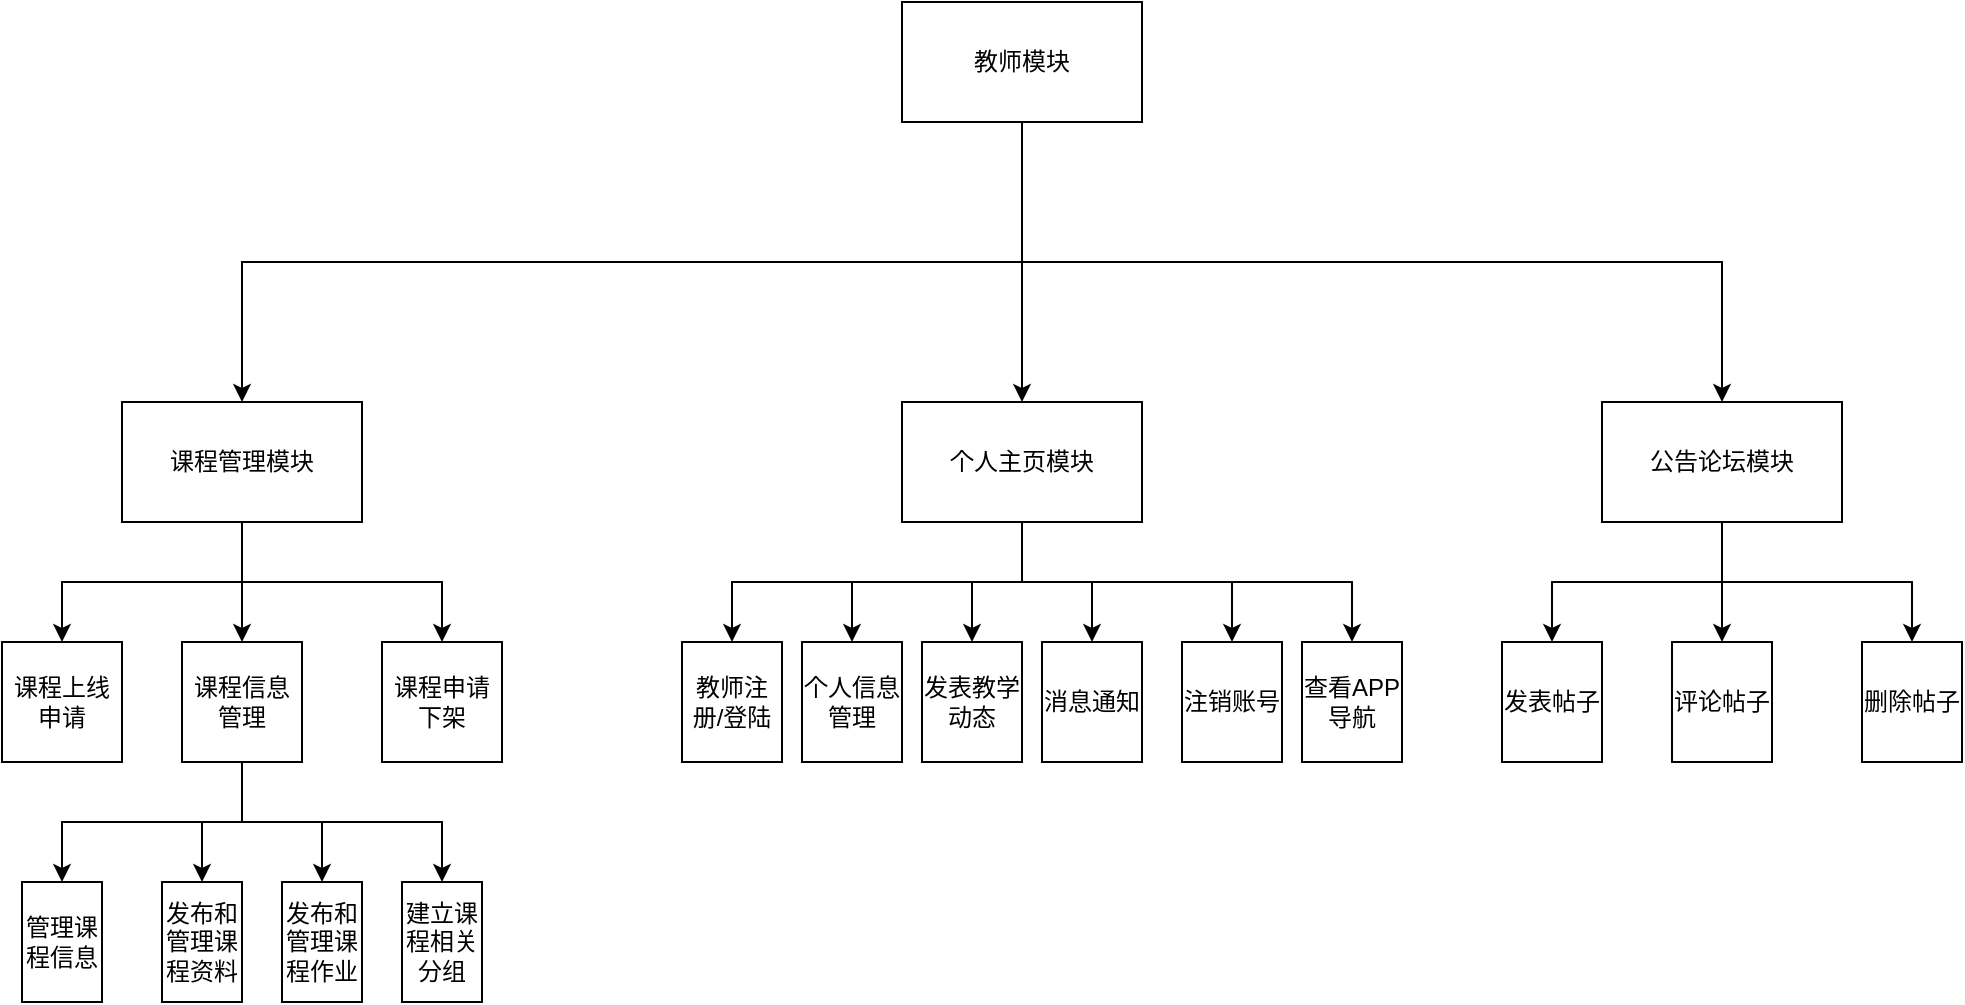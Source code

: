 <mxfile version="14.5.4" type="github">
  <diagram id="0zPlX9RAVJA1pPjD0E5a" name="Page-1">
    <mxGraphModel dx="2831" dy="1366" grid="1" gridSize="10" guides="1" tooltips="1" connect="1" arrows="1" fold="1" page="1" pageScale="1" pageWidth="827" pageHeight="1169" math="0" shadow="0">
      <root>
        <mxCell id="0" />
        <mxCell id="1" parent="0" />
        <mxCell id="On_WgqyoTD6OHEVV_2II-24" style="edgeStyle=orthogonalEdgeStyle;rounded=0;orthogonalLoop=1;jettySize=auto;html=1;exitX=0.5;exitY=1;exitDx=0;exitDy=0;entryX=0.5;entryY=0;entryDx=0;entryDy=0;" edge="1" parent="1" source="On_WgqyoTD6OHEVV_2II-1" target="On_WgqyoTD6OHEVV_2II-3">
          <mxGeometry relative="1" as="geometry">
            <mxPoint x="280" y="180" as="targetPoint" />
          </mxGeometry>
        </mxCell>
        <mxCell id="On_WgqyoTD6OHEVV_2II-25" style="edgeStyle=orthogonalEdgeStyle;rounded=0;orthogonalLoop=1;jettySize=auto;html=1;exitX=0.5;exitY=1;exitDx=0;exitDy=0;" edge="1" parent="1" source="On_WgqyoTD6OHEVV_2II-1" target="On_WgqyoTD6OHEVV_2II-2">
          <mxGeometry relative="1" as="geometry" />
        </mxCell>
        <mxCell id="On_WgqyoTD6OHEVV_2II-26" style="edgeStyle=orthogonalEdgeStyle;rounded=0;orthogonalLoop=1;jettySize=auto;html=1;exitX=0.5;exitY=1;exitDx=0;exitDy=0;entryX=0.5;entryY=0;entryDx=0;entryDy=0;" edge="1" parent="1" source="On_WgqyoTD6OHEVV_2II-1" target="On_WgqyoTD6OHEVV_2II-16">
          <mxGeometry relative="1" as="geometry" />
        </mxCell>
        <mxCell id="On_WgqyoTD6OHEVV_2II-1" value="教师模块" style="rounded=0;whiteSpace=wrap;html=1;" vertex="1" parent="1">
          <mxGeometry x="220" y="90" width="120" height="60" as="geometry" />
        </mxCell>
        <mxCell id="On_WgqyoTD6OHEVV_2II-33" style="edgeStyle=orthogonalEdgeStyle;rounded=0;orthogonalLoop=1;jettySize=auto;html=1;exitX=0.5;exitY=1;exitDx=0;exitDy=0;entryX=0.5;entryY=0;entryDx=0;entryDy=0;" edge="1" parent="1" source="On_WgqyoTD6OHEVV_2II-2" target="On_WgqyoTD6OHEVV_2II-12">
          <mxGeometry relative="1" as="geometry" />
        </mxCell>
        <mxCell id="On_WgqyoTD6OHEVV_2II-34" style="edgeStyle=orthogonalEdgeStyle;rounded=0;orthogonalLoop=1;jettySize=auto;html=1;exitX=0.5;exitY=1;exitDx=0;exitDy=0;entryX=0.5;entryY=0;entryDx=0;entryDy=0;" edge="1" parent="1" source="On_WgqyoTD6OHEVV_2II-2" target="On_WgqyoTD6OHEVV_2II-4">
          <mxGeometry relative="1" as="geometry" />
        </mxCell>
        <mxCell id="On_WgqyoTD6OHEVV_2II-35" style="edgeStyle=orthogonalEdgeStyle;rounded=0;orthogonalLoop=1;jettySize=auto;html=1;exitX=0.5;exitY=1;exitDx=0;exitDy=0;entryX=0.5;entryY=0;entryDx=0;entryDy=0;" edge="1" parent="1" source="On_WgqyoTD6OHEVV_2II-2" target="On_WgqyoTD6OHEVV_2II-13">
          <mxGeometry relative="1" as="geometry" />
        </mxCell>
        <mxCell id="On_WgqyoTD6OHEVV_2II-2" value="课程管理模块" style="rounded=0;whiteSpace=wrap;html=1;" vertex="1" parent="1">
          <mxGeometry x="-170" y="290" width="120" height="60" as="geometry" />
        </mxCell>
        <mxCell id="On_WgqyoTD6OHEVV_2II-27" style="edgeStyle=orthogonalEdgeStyle;rounded=0;orthogonalLoop=1;jettySize=auto;html=1;exitX=0.5;exitY=1;exitDx=0;exitDy=0;" edge="1" parent="1" source="On_WgqyoTD6OHEVV_2II-3" target="On_WgqyoTD6OHEVV_2II-5">
          <mxGeometry relative="1" as="geometry" />
        </mxCell>
        <mxCell id="On_WgqyoTD6OHEVV_2II-28" style="edgeStyle=orthogonalEdgeStyle;rounded=0;orthogonalLoop=1;jettySize=auto;html=1;exitX=0.5;exitY=1;exitDx=0;exitDy=0;" edge="1" parent="1" source="On_WgqyoTD6OHEVV_2II-3" target="On_WgqyoTD6OHEVV_2II-8">
          <mxGeometry relative="1" as="geometry" />
        </mxCell>
        <mxCell id="On_WgqyoTD6OHEVV_2II-29" style="edgeStyle=orthogonalEdgeStyle;rounded=0;orthogonalLoop=1;jettySize=auto;html=1;exitX=0.5;exitY=1;exitDx=0;exitDy=0;entryX=0.5;entryY=0;entryDx=0;entryDy=0;" edge="1" parent="1" source="On_WgqyoTD6OHEVV_2II-3" target="On_WgqyoTD6OHEVV_2II-9">
          <mxGeometry relative="1" as="geometry" />
        </mxCell>
        <mxCell id="On_WgqyoTD6OHEVV_2II-30" style="edgeStyle=orthogonalEdgeStyle;rounded=0;orthogonalLoop=1;jettySize=auto;html=1;exitX=0.5;exitY=1;exitDx=0;exitDy=0;entryX=0.5;entryY=0;entryDx=0;entryDy=0;" edge="1" parent="1" source="On_WgqyoTD6OHEVV_2II-3" target="On_WgqyoTD6OHEVV_2II-10">
          <mxGeometry relative="1" as="geometry" />
        </mxCell>
        <mxCell id="On_WgqyoTD6OHEVV_2II-31" style="edgeStyle=orthogonalEdgeStyle;rounded=0;orthogonalLoop=1;jettySize=auto;html=1;exitX=0.5;exitY=1;exitDx=0;exitDy=0;entryX=0.5;entryY=0;entryDx=0;entryDy=0;" edge="1" parent="1" source="On_WgqyoTD6OHEVV_2II-3" target="On_WgqyoTD6OHEVV_2II-7">
          <mxGeometry relative="1" as="geometry" />
        </mxCell>
        <mxCell id="On_WgqyoTD6OHEVV_2II-32" style="edgeStyle=orthogonalEdgeStyle;rounded=0;orthogonalLoop=1;jettySize=auto;html=1;exitX=0.5;exitY=1;exitDx=0;exitDy=0;entryX=0.5;entryY=0;entryDx=0;entryDy=0;" edge="1" parent="1" source="On_WgqyoTD6OHEVV_2II-3" target="On_WgqyoTD6OHEVV_2II-11">
          <mxGeometry relative="1" as="geometry" />
        </mxCell>
        <mxCell id="On_WgqyoTD6OHEVV_2II-3" value="个人主页模块" style="rounded=0;whiteSpace=wrap;html=1;" vertex="1" parent="1">
          <mxGeometry x="220" y="290" width="120" height="60" as="geometry" />
        </mxCell>
        <mxCell id="On_WgqyoTD6OHEVV_2II-4" value="课程上线申请" style="rounded=0;whiteSpace=wrap;html=1;" vertex="1" parent="1">
          <mxGeometry x="-230" y="410" width="60" height="60" as="geometry" />
        </mxCell>
        <mxCell id="On_WgqyoTD6OHEVV_2II-5" value="教师注册/登陆" style="rounded=0;whiteSpace=wrap;html=1;" vertex="1" parent="1">
          <mxGeometry x="110" y="410" width="50" height="60" as="geometry" />
        </mxCell>
        <mxCell id="On_WgqyoTD6OHEVV_2II-7" value="注销账号" style="rounded=0;whiteSpace=wrap;html=1;" vertex="1" parent="1">
          <mxGeometry x="360" y="410" width="50" height="60" as="geometry" />
        </mxCell>
        <mxCell id="On_WgqyoTD6OHEVV_2II-8" value="个人信息管理" style="rounded=0;whiteSpace=wrap;html=1;" vertex="1" parent="1">
          <mxGeometry x="170" y="410" width="50" height="60" as="geometry" />
        </mxCell>
        <mxCell id="On_WgqyoTD6OHEVV_2II-9" value="发表教学动态" style="rounded=0;whiteSpace=wrap;html=1;" vertex="1" parent="1">
          <mxGeometry x="230" y="410" width="50" height="60" as="geometry" />
        </mxCell>
        <mxCell id="On_WgqyoTD6OHEVV_2II-10" value="消息通知" style="rounded=0;whiteSpace=wrap;html=1;" vertex="1" parent="1">
          <mxGeometry x="290" y="410" width="50" height="60" as="geometry" />
        </mxCell>
        <mxCell id="On_WgqyoTD6OHEVV_2II-11" value="查看APP导航" style="rounded=0;whiteSpace=wrap;html=1;" vertex="1" parent="1">
          <mxGeometry x="420" y="410" width="50" height="60" as="geometry" />
        </mxCell>
        <mxCell id="On_WgqyoTD6OHEVV_2II-36" style="edgeStyle=orthogonalEdgeStyle;rounded=0;orthogonalLoop=1;jettySize=auto;html=1;exitX=0.5;exitY=1;exitDx=0;exitDy=0;entryX=0.5;entryY=0;entryDx=0;entryDy=0;" edge="1" parent="1" source="On_WgqyoTD6OHEVV_2II-12" target="On_WgqyoTD6OHEVV_2II-21">
          <mxGeometry relative="1" as="geometry" />
        </mxCell>
        <mxCell id="On_WgqyoTD6OHEVV_2II-37" style="edgeStyle=orthogonalEdgeStyle;rounded=0;orthogonalLoop=1;jettySize=auto;html=1;exitX=0.5;exitY=1;exitDx=0;exitDy=0;entryX=0.5;entryY=0;entryDx=0;entryDy=0;" edge="1" parent="1" source="On_WgqyoTD6OHEVV_2II-12" target="On_WgqyoTD6OHEVV_2II-22">
          <mxGeometry relative="1" as="geometry" />
        </mxCell>
        <mxCell id="On_WgqyoTD6OHEVV_2II-38" style="edgeStyle=orthogonalEdgeStyle;rounded=0;orthogonalLoop=1;jettySize=auto;html=1;exitX=0.5;exitY=1;exitDx=0;exitDy=0;entryX=0.5;entryY=0;entryDx=0;entryDy=0;" edge="1" parent="1" source="On_WgqyoTD6OHEVV_2II-12" target="On_WgqyoTD6OHEVV_2II-20">
          <mxGeometry relative="1" as="geometry" />
        </mxCell>
        <mxCell id="On_WgqyoTD6OHEVV_2II-39" style="edgeStyle=orthogonalEdgeStyle;rounded=0;orthogonalLoop=1;jettySize=auto;html=1;exitX=0.5;exitY=1;exitDx=0;exitDy=0;entryX=0.5;entryY=0;entryDx=0;entryDy=0;" edge="1" parent="1" source="On_WgqyoTD6OHEVV_2II-12" target="On_WgqyoTD6OHEVV_2II-23">
          <mxGeometry relative="1" as="geometry" />
        </mxCell>
        <mxCell id="On_WgqyoTD6OHEVV_2II-12" value="课程信息管理" style="rounded=0;whiteSpace=wrap;html=1;" vertex="1" parent="1">
          <mxGeometry x="-140" y="410" width="60" height="60" as="geometry" />
        </mxCell>
        <mxCell id="On_WgqyoTD6OHEVV_2II-13" value="课程申请下架" style="rounded=0;whiteSpace=wrap;html=1;" vertex="1" parent="1">
          <mxGeometry x="-40" y="410" width="60" height="60" as="geometry" />
        </mxCell>
        <mxCell id="On_WgqyoTD6OHEVV_2II-40" style="edgeStyle=orthogonalEdgeStyle;rounded=0;orthogonalLoop=1;jettySize=auto;html=1;exitX=0.5;exitY=1;exitDx=0;exitDy=0;entryX=0.5;entryY=0;entryDx=0;entryDy=0;" edge="1" parent="1" source="On_WgqyoTD6OHEVV_2II-16" target="On_WgqyoTD6OHEVV_2II-19">
          <mxGeometry relative="1" as="geometry" />
        </mxCell>
        <mxCell id="On_WgqyoTD6OHEVV_2II-41" style="edgeStyle=orthogonalEdgeStyle;rounded=0;orthogonalLoop=1;jettySize=auto;html=1;exitX=0.5;exitY=1;exitDx=0;exitDy=0;entryX=0.5;entryY=0;entryDx=0;entryDy=0;" edge="1" parent="1" source="On_WgqyoTD6OHEVV_2II-16" target="On_WgqyoTD6OHEVV_2II-17">
          <mxGeometry relative="1" as="geometry" />
        </mxCell>
        <mxCell id="On_WgqyoTD6OHEVV_2II-42" style="edgeStyle=orthogonalEdgeStyle;rounded=0;orthogonalLoop=1;jettySize=auto;html=1;exitX=0.5;exitY=1;exitDx=0;exitDy=0;" edge="1" parent="1" source="On_WgqyoTD6OHEVV_2II-16" target="On_WgqyoTD6OHEVV_2II-18">
          <mxGeometry relative="1" as="geometry" />
        </mxCell>
        <mxCell id="On_WgqyoTD6OHEVV_2II-16" value="公告论坛模块" style="rounded=0;whiteSpace=wrap;html=1;" vertex="1" parent="1">
          <mxGeometry x="570" y="290" width="120" height="60" as="geometry" />
        </mxCell>
        <mxCell id="On_WgqyoTD6OHEVV_2II-17" value="发表帖子" style="rounded=0;whiteSpace=wrap;html=1;" vertex="1" parent="1">
          <mxGeometry x="520" y="410" width="50" height="60" as="geometry" />
        </mxCell>
        <mxCell id="On_WgqyoTD6OHEVV_2II-18" value="删除帖子" style="rounded=0;whiteSpace=wrap;html=1;" vertex="1" parent="1">
          <mxGeometry x="700" y="410" width="50" height="60" as="geometry" />
        </mxCell>
        <mxCell id="On_WgqyoTD6OHEVV_2II-19" value="评论帖子" style="rounded=0;whiteSpace=wrap;html=1;" vertex="1" parent="1">
          <mxGeometry x="605" y="410" width="50" height="60" as="geometry" />
        </mxCell>
        <mxCell id="On_WgqyoTD6OHEVV_2II-20" value="管理课程信息" style="rounded=0;whiteSpace=wrap;html=1;" vertex="1" parent="1">
          <mxGeometry x="-220" y="530" width="40" height="60" as="geometry" />
        </mxCell>
        <mxCell id="On_WgqyoTD6OHEVV_2II-21" value="发布和管理课程资料" style="rounded=0;whiteSpace=wrap;html=1;" vertex="1" parent="1">
          <mxGeometry x="-150" y="530" width="40" height="60" as="geometry" />
        </mxCell>
        <mxCell id="On_WgqyoTD6OHEVV_2II-22" value="发布和管理课程作业" style="rounded=0;whiteSpace=wrap;html=1;" vertex="1" parent="1">
          <mxGeometry x="-90" y="530" width="40" height="60" as="geometry" />
        </mxCell>
        <mxCell id="On_WgqyoTD6OHEVV_2II-23" value="建立课程相关分组" style="rounded=0;whiteSpace=wrap;html=1;" vertex="1" parent="1">
          <mxGeometry x="-30" y="530" width="40" height="60" as="geometry" />
        </mxCell>
      </root>
    </mxGraphModel>
  </diagram>
</mxfile>
